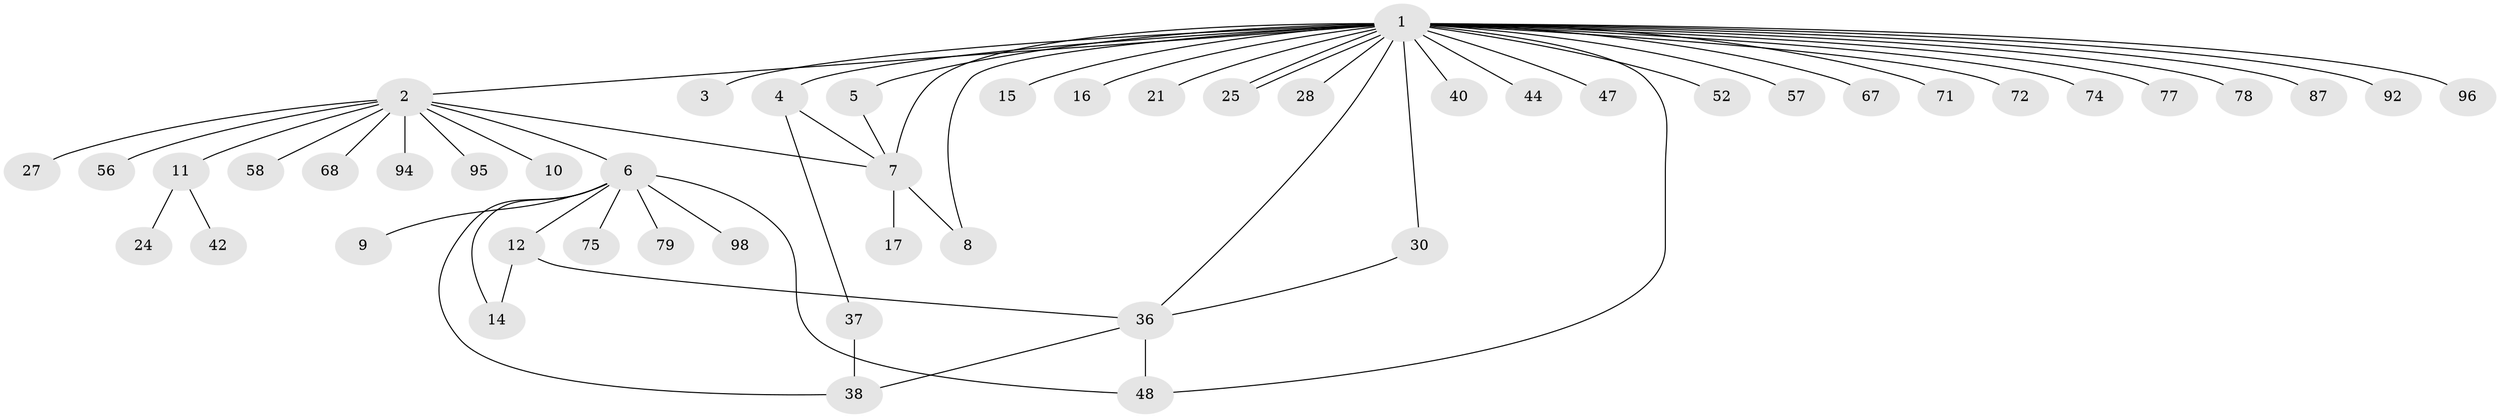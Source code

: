 // original degree distribution, {32: 0.01020408163265306, 11: 0.01020408163265306, 1: 0.6224489795918368, 7: 0.02040816326530612, 6: 0.02040816326530612, 9: 0.01020408163265306, 3: 0.08163265306122448, 2: 0.15306122448979592, 5: 0.030612244897959183, 4: 0.04081632653061224}
// Generated by graph-tools (version 1.1) at 2025/14/03/09/25 04:14:22]
// undirected, 49 vertices, 60 edges
graph export_dot {
graph [start="1"]
  node [color=gray90,style=filled];
  1;
  2;
  3;
  4 [super="+29+22+70+93"];
  5 [super="+61+76+86+53"];
  6;
  7 [super="+32+49+35+81+13"];
  8 [super="+43"];
  9;
  10 [super="+51"];
  11;
  12 [super="+46+20+85+31"];
  14 [super="+39"];
  15;
  16 [super="+33+80"];
  17 [super="+19"];
  21 [super="+73"];
  24;
  25;
  27;
  28;
  30 [super="+82+50+34"];
  36 [super="+88+63+45"];
  37 [super="+60"];
  38;
  40;
  42;
  44;
  47;
  48 [super="+84"];
  52;
  56;
  57 [super="+91"];
  58;
  67;
  68;
  71;
  72;
  74;
  75;
  77;
  78;
  79 [super="+83"];
  87;
  92;
  94;
  95;
  96;
  98;
  1 -- 2;
  1 -- 3;
  1 -- 4;
  1 -- 5;
  1 -- 8 [weight=2];
  1 -- 15;
  1 -- 16;
  1 -- 21;
  1 -- 25;
  1 -- 25;
  1 -- 28;
  1 -- 30;
  1 -- 36;
  1 -- 40;
  1 -- 44;
  1 -- 47;
  1 -- 48;
  1 -- 52;
  1 -- 57;
  1 -- 67;
  1 -- 71;
  1 -- 72;
  1 -- 74;
  1 -- 77;
  1 -- 78;
  1 -- 87;
  1 -- 92;
  1 -- 96;
  1 -- 7 [weight=2];
  2 -- 6;
  2 -- 10;
  2 -- 11;
  2 -- 27;
  2 -- 56;
  2 -- 58;
  2 -- 68;
  2 -- 94;
  2 -- 95;
  2 -- 7;
  4 -- 7;
  4 -- 37;
  5 -- 7;
  6 -- 9;
  6 -- 12;
  6 -- 14;
  6 -- 38;
  6 -- 75;
  6 -- 79;
  6 -- 98;
  6 -- 48;
  7 -- 17;
  7 -- 8;
  11 -- 24;
  11 -- 42;
  12 -- 14;
  12 -- 36;
  30 -- 36;
  36 -- 48;
  36 -- 38;
  37 -- 38;
}
